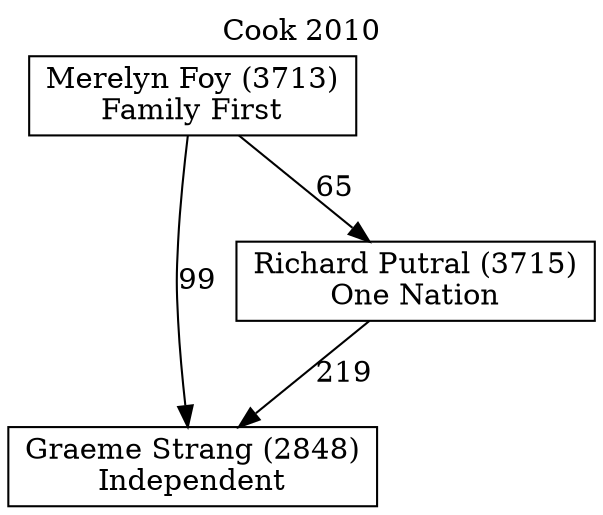 // House preference flow
digraph "Graeme Strang (2848)_Cook_2010" {
	graph [label="Cook 2010" labelloc=t mclimit=10]
	node [shape=box]
	"Graeme Strang (2848)" [label="Graeme Strang (2848)
Independent"]
	"Merelyn Foy (3713)" [label="Merelyn Foy (3713)
Family First"]
	"Richard Putral (3715)" [label="Richard Putral (3715)
One Nation"]
	"Merelyn Foy (3713)" -> "Graeme Strang (2848)" [label=99]
	"Merelyn Foy (3713)" -> "Richard Putral (3715)" [label=65]
	"Richard Putral (3715)" -> "Graeme Strang (2848)" [label=219]
}
